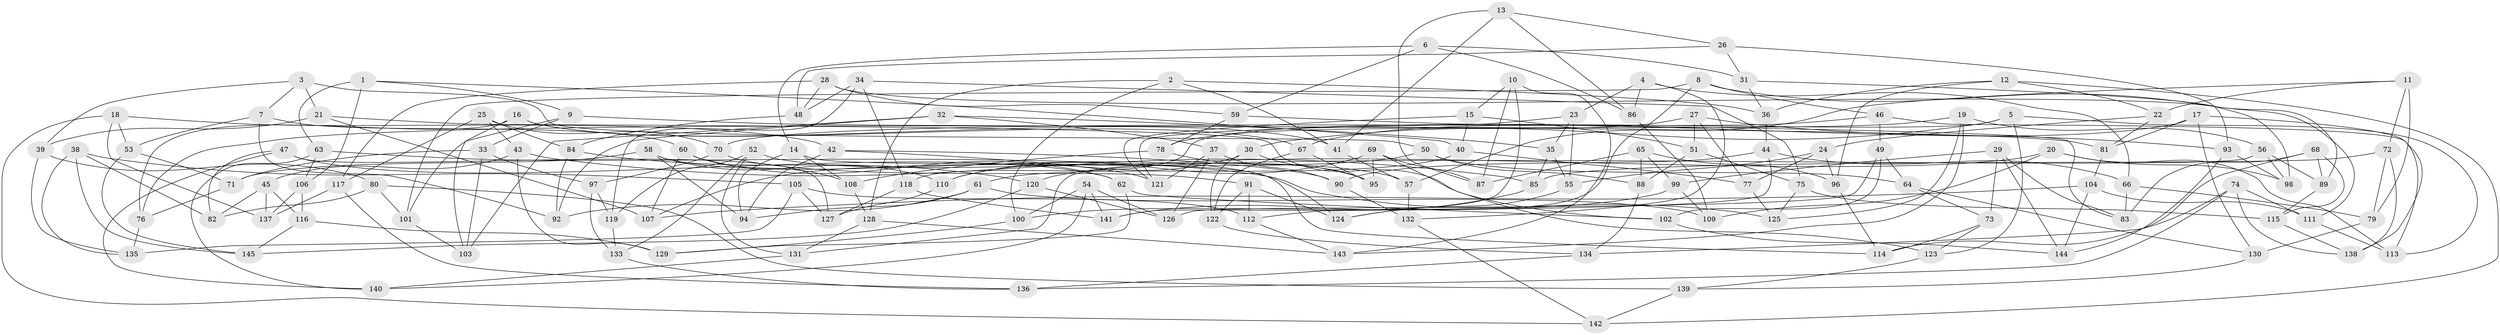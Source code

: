 // Generated by graph-tools (version 1.1) at 2025/56/03/09/25 04:56:18]
// undirected, 145 vertices, 290 edges
graph export_dot {
graph [start="1"]
  node [color=gray90,style=filled];
  1;
  2;
  3;
  4;
  5;
  6;
  7;
  8;
  9;
  10;
  11;
  12;
  13;
  14;
  15;
  16;
  17;
  18;
  19;
  20;
  21;
  22;
  23;
  24;
  25;
  26;
  27;
  28;
  29;
  30;
  31;
  32;
  33;
  34;
  35;
  36;
  37;
  38;
  39;
  40;
  41;
  42;
  43;
  44;
  45;
  46;
  47;
  48;
  49;
  50;
  51;
  52;
  53;
  54;
  55;
  56;
  57;
  58;
  59;
  60;
  61;
  62;
  63;
  64;
  65;
  66;
  67;
  68;
  69;
  70;
  71;
  72;
  73;
  74;
  75;
  76;
  77;
  78;
  79;
  80;
  81;
  82;
  83;
  84;
  85;
  86;
  87;
  88;
  89;
  90;
  91;
  92;
  93;
  94;
  95;
  96;
  97;
  98;
  99;
  100;
  101;
  102;
  103;
  104;
  105;
  106;
  107;
  108;
  109;
  110;
  111;
  112;
  113;
  114;
  115;
  116;
  117;
  118;
  119;
  120;
  121;
  122;
  123;
  124;
  125;
  126;
  127;
  128;
  129;
  130;
  131;
  132;
  133;
  134;
  135;
  136;
  137;
  138;
  139;
  140;
  141;
  142;
  143;
  144;
  145;
  1 -- 63;
  1 -- 9;
  1 -- 40;
  1 -- 106;
  2 -- 128;
  2 -- 36;
  2 -- 100;
  2 -- 41;
  3 -- 39;
  3 -- 7;
  3 -- 50;
  3 -- 21;
  4 -- 23;
  4 -- 66;
  4 -- 86;
  4 -- 132;
  5 -- 113;
  5 -- 123;
  5 -- 118;
  5 -- 30;
  6 -- 31;
  6 -- 14;
  6 -- 86;
  6 -- 59;
  7 -- 60;
  7 -- 53;
  7 -- 92;
  8 -- 101;
  8 -- 124;
  8 -- 46;
  8 -- 89;
  9 -- 101;
  9 -- 33;
  9 -- 81;
  10 -- 15;
  10 -- 141;
  10 -- 143;
  10 -- 87;
  11 -- 72;
  11 -- 22;
  11 -- 79;
  11 -- 57;
  12 -- 96;
  12 -- 36;
  12 -- 142;
  12 -- 22;
  13 -- 26;
  13 -- 41;
  13 -- 87;
  13 -- 86;
  14 -- 108;
  14 -- 114;
  14 -- 94;
  15 -- 51;
  15 -- 40;
  15 -- 121;
  16 -- 67;
  16 -- 76;
  16 -- 41;
  16 -- 103;
  17 -- 67;
  17 -- 130;
  17 -- 138;
  17 -- 81;
  18 -- 142;
  18 -- 137;
  18 -- 42;
  18 -- 53;
  19 -- 76;
  19 -- 143;
  19 -- 125;
  19 -- 56;
  20 -- 109;
  20 -- 120;
  20 -- 113;
  20 -- 98;
  21 -- 102;
  21 -- 107;
  21 -- 39;
  22 -- 24;
  22 -- 81;
  23 -- 55;
  23 -- 35;
  23 -- 121;
  24 -- 96;
  24 -- 55;
  24 -- 77;
  25 -- 117;
  25 -- 70;
  25 -- 43;
  25 -- 84;
  26 -- 93;
  26 -- 48;
  26 -- 31;
  27 -- 93;
  27 -- 77;
  27 -- 51;
  27 -- 78;
  28 -- 117;
  28 -- 111;
  28 -- 48;
  28 -- 59;
  29 -- 144;
  29 -- 99;
  29 -- 73;
  29 -- 83;
  30 -- 95;
  30 -- 110;
  30 -- 122;
  31 -- 36;
  31 -- 98;
  32 -- 35;
  32 -- 103;
  32 -- 92;
  32 -- 37;
  33 -- 97;
  33 -- 71;
  33 -- 103;
  34 -- 119;
  34 -- 48;
  34 -- 75;
  34 -- 118;
  35 -- 55;
  35 -- 85;
  36 -- 44;
  37 -- 126;
  37 -- 90;
  37 -- 121;
  38 -- 145;
  38 -- 105;
  38 -- 82;
  38 -- 135;
  39 -- 80;
  39 -- 135;
  40 -- 77;
  40 -- 61;
  41 -- 57;
  42 -- 90;
  42 -- 94;
  42 -- 121;
  43 -- 129;
  43 -- 45;
  43 -- 85;
  44 -- 90;
  44 -- 66;
  44 -- 112;
  45 -- 82;
  45 -- 137;
  45 -- 116;
  46 -- 49;
  46 -- 113;
  46 -- 70;
  47 -- 127;
  47 -- 62;
  47 -- 82;
  47 -- 140;
  48 -- 84;
  49 -- 64;
  49 -- 102;
  49 -- 126;
  50 -- 107;
  50 -- 64;
  50 -- 88;
  51 -- 75;
  51 -- 88;
  52 -- 133;
  52 -- 119;
  52 -- 57;
  52 -- 131;
  53 -- 145;
  53 -- 71;
  54 -- 141;
  54 -- 126;
  54 -- 100;
  54 -- 140;
  55 -- 124;
  56 -- 98;
  56 -- 89;
  56 -- 131;
  57 -- 132;
  58 -- 71;
  58 -- 94;
  58 -- 124;
  58 -- 110;
  59 -- 83;
  59 -- 78;
  60 -- 107;
  60 -- 62;
  60 -- 108;
  61 -- 92;
  61 -- 94;
  61 -- 109;
  62 -- 129;
  62 -- 102;
  63 -- 106;
  63 -- 125;
  63 -- 140;
  64 -- 73;
  64 -- 130;
  65 -- 87;
  65 -- 99;
  65 -- 96;
  65 -- 88;
  66 -- 83;
  66 -- 79;
  67 -- 122;
  67 -- 95;
  68 -- 114;
  68 -- 83;
  68 -- 115;
  68 -- 89;
  69 -- 95;
  69 -- 87;
  69 -- 123;
  69 -- 110;
  70 -- 97;
  70 -- 91;
  71 -- 76;
  72 -- 79;
  72 -- 138;
  72 -- 85;
  73 -- 114;
  73 -- 123;
  74 -- 111;
  74 -- 136;
  74 -- 134;
  74 -- 138;
  75 -- 125;
  75 -- 115;
  76 -- 135;
  77 -- 125;
  78 -- 95;
  78 -- 108;
  79 -- 130;
  80 -- 101;
  80 -- 139;
  80 -- 82;
  81 -- 104;
  84 -- 92;
  84 -- 120;
  85 -- 141;
  86 -- 109;
  88 -- 134;
  89 -- 115;
  90 -- 132;
  91 -- 124;
  91 -- 112;
  91 -- 122;
  93 -- 144;
  93 -- 98;
  96 -- 114;
  97 -- 133;
  97 -- 119;
  99 -- 100;
  99 -- 109;
  100 -- 129;
  101 -- 103;
  102 -- 144;
  104 -- 111;
  104 -- 107;
  104 -- 144;
  105 -- 135;
  105 -- 112;
  105 -- 127;
  106 -- 137;
  106 -- 116;
  108 -- 128;
  110 -- 127;
  111 -- 113;
  112 -- 143;
  115 -- 138;
  116 -- 129;
  116 -- 145;
  117 -- 137;
  117 -- 136;
  118 -- 141;
  118 -- 127;
  119 -- 133;
  120 -- 126;
  120 -- 145;
  122 -- 134;
  123 -- 139;
  128 -- 143;
  128 -- 131;
  130 -- 139;
  131 -- 140;
  132 -- 142;
  133 -- 136;
  134 -- 136;
  139 -- 142;
}
